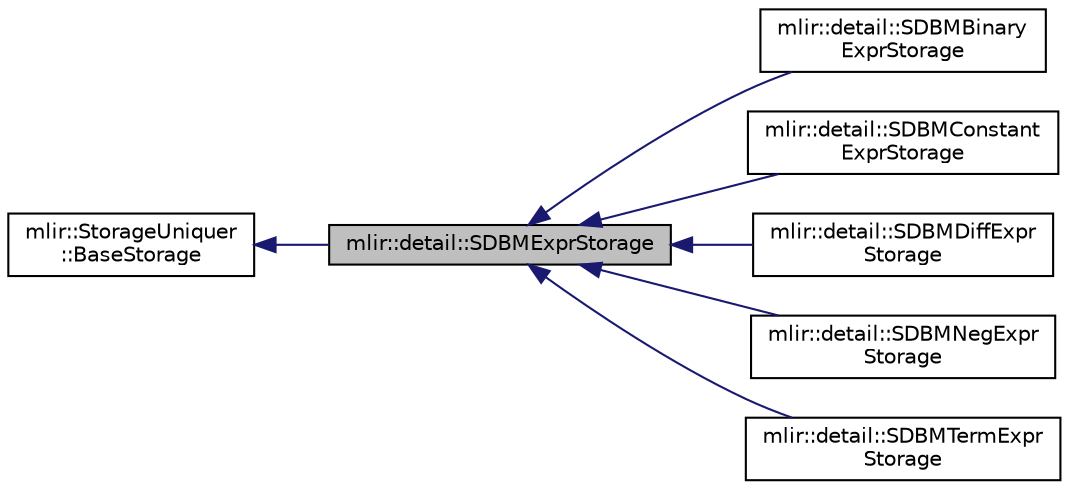 digraph "mlir::detail::SDBMExprStorage"
{
  bgcolor="transparent";
  edge [fontname="Helvetica",fontsize="10",labelfontname="Helvetica",labelfontsize="10"];
  node [fontname="Helvetica",fontsize="10",shape=record];
  rankdir="LR";
  Node0 [label="mlir::detail::SDBMExprStorage",height=0.2,width=0.4,color="black", fillcolor="grey75", style="filled", fontcolor="black"];
  Node1 -> Node0 [dir="back",color="midnightblue",fontsize="10",style="solid",fontname="Helvetica"];
  Node1 [label="mlir::StorageUniquer\l::BaseStorage",height=0.2,width=0.4,color="black",URL="$classmlir_1_1StorageUniquer_1_1BaseStorage.html",tooltip="This class acts as the base storage that all storage classes must derived from. "];
  Node0 -> Node2 [dir="back",color="midnightblue",fontsize="10",style="solid",fontname="Helvetica"];
  Node2 [label="mlir::detail::SDBMBinary\lExprStorage",height=0.2,width=0.4,color="black",URL="$structmlir_1_1detail_1_1SDBMBinaryExprStorage.html"];
  Node0 -> Node3 [dir="back",color="midnightblue",fontsize="10",style="solid",fontname="Helvetica"];
  Node3 [label="mlir::detail::SDBMConstant\lExprStorage",height=0.2,width=0.4,color="black",URL="$structmlir_1_1detail_1_1SDBMConstantExprStorage.html"];
  Node0 -> Node4 [dir="back",color="midnightblue",fontsize="10",style="solid",fontname="Helvetica"];
  Node4 [label="mlir::detail::SDBMDiffExpr\lStorage",height=0.2,width=0.4,color="black",URL="$structmlir_1_1detail_1_1SDBMDiffExprStorage.html"];
  Node0 -> Node5 [dir="back",color="midnightblue",fontsize="10",style="solid",fontname="Helvetica"];
  Node5 [label="mlir::detail::SDBMNegExpr\lStorage",height=0.2,width=0.4,color="black",URL="$structmlir_1_1detail_1_1SDBMNegExprStorage.html"];
  Node0 -> Node6 [dir="back",color="midnightblue",fontsize="10",style="solid",fontname="Helvetica"];
  Node6 [label="mlir::detail::SDBMTermExpr\lStorage",height=0.2,width=0.4,color="black",URL="$structmlir_1_1detail_1_1SDBMTermExprStorage.html"];
}
